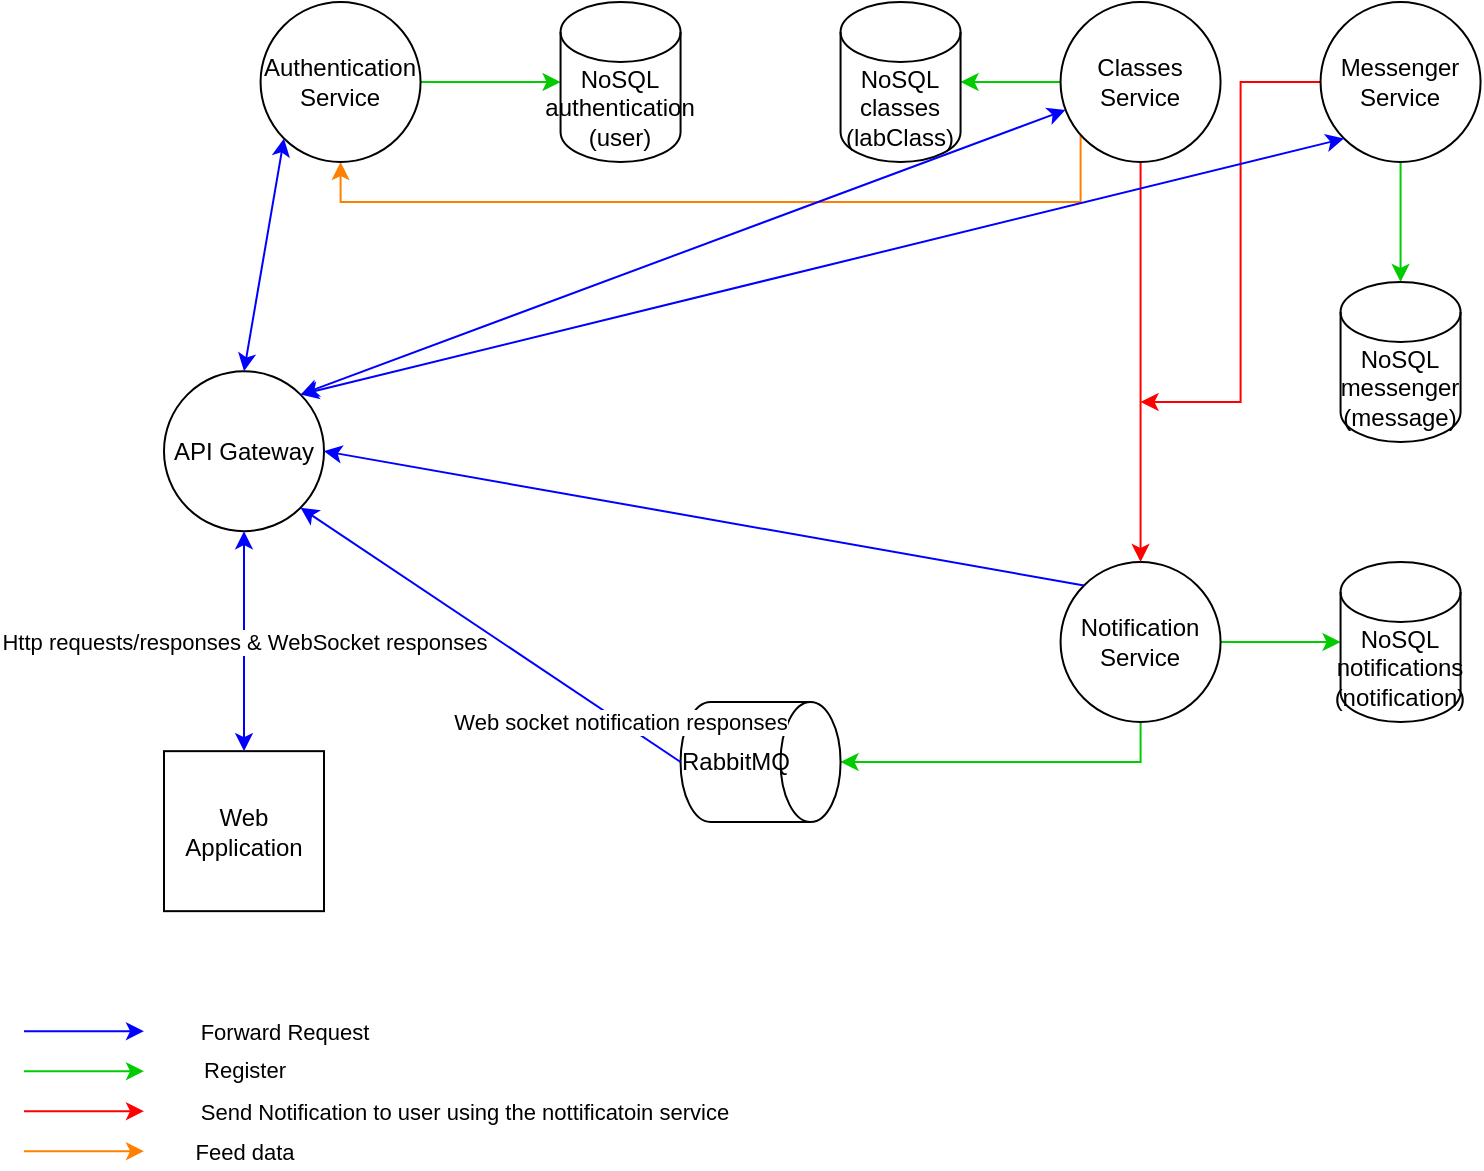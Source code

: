 <mxfile version="14.4.8" type="device"><diagram id="Ugpa981DZGLcJhUkgYvi" name="Page-1"><mxGraphModel dx="1363" dy="758" grid="1" gridSize="10" guides="1" tooltips="1" connect="1" arrows="1" fold="1" page="1" pageScale="1" pageWidth="850" pageHeight="1100" math="0" shadow="0"><root><mxCell id="0"/><mxCell id="1" parent="0"/><mxCell id="B8PJjzalVko8BQ4VdXJt-11" style="edgeStyle=orthogonalEdgeStyle;rounded=0;orthogonalLoop=1;jettySize=auto;html=1;entryX=0.5;entryY=0;entryDx=0;entryDy=0;entryPerimeter=0;strokeColor=#00CC00;" edge="1" parent="1" source="B8PJjzalVko8BQ4VdXJt-1" target="B8PJjzalVko8BQ4VdXJt-7"><mxGeometry relative="1" as="geometry"/></mxCell><mxCell id="B8PJjzalVko8BQ4VdXJt-20" style="edgeStyle=orthogonalEdgeStyle;rounded=0;orthogonalLoop=1;jettySize=auto;html=1;strokeColor=#FF0000;" edge="1" parent="1" source="B8PJjzalVko8BQ4VdXJt-1"><mxGeometry relative="1" as="geometry"><mxPoint x="648.28" y="220" as="targetPoint"/><Array as="points"><mxPoint x="698.28" y="60"/><mxPoint x="698.28" y="220"/></Array></mxGeometry></mxCell><mxCell id="B8PJjzalVko8BQ4VdXJt-1" value="Messenger&lt;br&gt;Service" style="ellipse;whiteSpace=wrap;html=1;aspect=fixed;" vertex="1" parent="1"><mxGeometry x="738.28" y="20" width="80" height="80" as="geometry"/></mxCell><mxCell id="B8PJjzalVko8BQ4VdXJt-31" value="" style="edgeStyle=orthogonalEdgeStyle;rounded=0;orthogonalLoop=1;jettySize=auto;html=1;strokeColor=#00CC00;" edge="1" parent="1" source="B8PJjzalVko8BQ4VdXJt-2" target="B8PJjzalVko8BQ4VdXJt-5"><mxGeometry relative="1" as="geometry"/></mxCell><mxCell id="B8PJjzalVko8BQ4VdXJt-32" style="edgeStyle=orthogonalEdgeStyle;rounded=0;orthogonalLoop=1;jettySize=auto;html=1;entryX=0.5;entryY=0;entryDx=0;entryDy=0;entryPerimeter=0;strokeColor=#00CC00;" edge="1" parent="1" source="B8PJjzalVko8BQ4VdXJt-2" target="B8PJjzalVko8BQ4VdXJt-14"><mxGeometry relative="1" as="geometry"><Array as="points"><mxPoint x="648.28" y="400"/></Array></mxGeometry></mxCell><mxCell id="B8PJjzalVko8BQ4VdXJt-2" value="Notification&lt;br&gt;Service" style="ellipse;whiteSpace=wrap;html=1;aspect=fixed;" vertex="1" parent="1"><mxGeometry x="608.28" y="300" width="80" height="80" as="geometry"/></mxCell><mxCell id="B8PJjzalVko8BQ4VdXJt-13" style="edgeStyle=orthogonalEdgeStyle;rounded=0;orthogonalLoop=1;jettySize=auto;html=1;entryX=1;entryY=0.5;entryDx=0;entryDy=0;entryPerimeter=0;strokeColor=#00CC00;" edge="1" parent="1" source="B8PJjzalVko8BQ4VdXJt-3" target="B8PJjzalVko8BQ4VdXJt-8"><mxGeometry relative="1" as="geometry"/></mxCell><mxCell id="B8PJjzalVko8BQ4VdXJt-19" style="edgeStyle=orthogonalEdgeStyle;rounded=0;orthogonalLoop=1;jettySize=auto;html=1;entryX=0.5;entryY=0;entryDx=0;entryDy=0;strokeColor=#FF0000;" edge="1" parent="1" source="B8PJjzalVko8BQ4VdXJt-3" target="B8PJjzalVko8BQ4VdXJt-2"><mxGeometry relative="1" as="geometry"/></mxCell><mxCell id="B8PJjzalVko8BQ4VdXJt-26" style="edgeStyle=orthogonalEdgeStyle;rounded=0;orthogonalLoop=1;jettySize=auto;html=1;strokeColor=#FF8000;entryX=0.5;entryY=1;entryDx=0;entryDy=0;" edge="1" parent="1" source="B8PJjzalVko8BQ4VdXJt-3" target="B8PJjzalVko8BQ4VdXJt-4"><mxGeometry relative="1" as="geometry"><mxPoint x="608.28" y="130" as="targetPoint"/><Array as="points"><mxPoint x="618.28" y="120"/><mxPoint x="248.28" y="120"/></Array></mxGeometry></mxCell><mxCell id="B8PJjzalVko8BQ4VdXJt-3" value="Classes&lt;br&gt;Service" style="ellipse;whiteSpace=wrap;html=1;aspect=fixed;" vertex="1" parent="1"><mxGeometry x="608.28" y="20" width="80" height="80" as="geometry"/></mxCell><mxCell id="B8PJjzalVko8BQ4VdXJt-10" style="edgeStyle=orthogonalEdgeStyle;rounded=0;orthogonalLoop=1;jettySize=auto;html=1;entryX=0;entryY=0.5;entryDx=0;entryDy=0;entryPerimeter=0;strokeColor=#00CC00;" edge="1" parent="1" source="B8PJjzalVko8BQ4VdXJt-4" target="B8PJjzalVko8BQ4VdXJt-6"><mxGeometry relative="1" as="geometry"/></mxCell><mxCell id="B8PJjzalVko8BQ4VdXJt-4" value="Authentication&lt;br&gt;Service" style="ellipse;whiteSpace=wrap;html=1;aspect=fixed;" vertex="1" parent="1"><mxGeometry x="208.28" y="20" width="80" height="80" as="geometry"/></mxCell><mxCell id="B8PJjzalVko8BQ4VdXJt-5" value="NoSQL&lt;br&gt;notifications&lt;br&gt;(notification)" style="shape=cylinder3;whiteSpace=wrap;html=1;boundedLbl=1;backgroundOutline=1;size=15;" vertex="1" parent="1"><mxGeometry x="748.28" y="300" width="60" height="80" as="geometry"/></mxCell><mxCell id="B8PJjzalVko8BQ4VdXJt-6" value="NoSQL&lt;br&gt;authentication&lt;br&gt;(user)" style="shape=cylinder3;whiteSpace=wrap;html=1;boundedLbl=1;backgroundOutline=1;size=15;" vertex="1" parent="1"><mxGeometry x="358.28" y="20" width="60" height="80" as="geometry"/></mxCell><mxCell id="B8PJjzalVko8BQ4VdXJt-7" value="NoSQL&lt;br&gt;messenger&lt;br&gt;(message)" style="shape=cylinder3;whiteSpace=wrap;html=1;boundedLbl=1;backgroundOutline=1;size=15;" vertex="1" parent="1"><mxGeometry x="748.28" y="160" width="60" height="80" as="geometry"/></mxCell><mxCell id="B8PJjzalVko8BQ4VdXJt-8" value="NoSQL&lt;br&gt;classes&lt;br&gt;(labClass)" style="shape=cylinder3;whiteSpace=wrap;html=1;boundedLbl=1;backgroundOutline=1;size=15;" vertex="1" parent="1"><mxGeometry x="498.28" y="20" width="60" height="80" as="geometry"/></mxCell><mxCell id="B8PJjzalVko8BQ4VdXJt-14" value="RabbitMQ" style="shape=cylinder3;whiteSpace=wrap;html=1;boundedLbl=1;backgroundOutline=1;size=15;direction=south;" vertex="1" parent="1"><mxGeometry x="418.28" y="370" width="80" height="60" as="geometry"/></mxCell><mxCell id="B8PJjzalVko8BQ4VdXJt-24" value="Web&lt;br&gt;Application" style="whiteSpace=wrap;html=1;aspect=fixed;fillColor=none;" vertex="1" parent="1"><mxGeometry x="160" y="394.58" width="80" height="80" as="geometry"/></mxCell><mxCell id="B8PJjzalVko8BQ4VdXJt-25" value="API Gateway" style="ellipse;whiteSpace=wrap;html=1;aspect=fixed;fillColor=none;" vertex="1" parent="1"><mxGeometry x="160" y="204.58" width="80" height="80" as="geometry"/></mxCell><mxCell id="B8PJjzalVko8BQ4VdXJt-27" value="" style="endArrow=classic;startArrow=classic;html=1;strokeColor=#0000FF;exitX=0.5;exitY=0;exitDx=0;exitDy=0;entryX=0;entryY=1;entryDx=0;entryDy=0;" edge="1" parent="1" source="B8PJjzalVko8BQ4VdXJt-25" target="B8PJjzalVko8BQ4VdXJt-4"><mxGeometry width="50" height="50" relative="1" as="geometry"><mxPoint x="199.996" y="321.716" as="sourcePoint"/><mxPoint x="198.28" y="120" as="targetPoint"/></mxGeometry></mxCell><mxCell id="B8PJjzalVko8BQ4VdXJt-29" value="" style="endArrow=classic;startArrow=classic;html=1;strokeColor=#0000FF;exitX=1;exitY=0;exitDx=0;exitDy=0;" edge="1" parent="1" source="B8PJjzalVko8BQ4VdXJt-25" target="B8PJjzalVko8BQ4VdXJt-3"><mxGeometry width="50" height="50" relative="1" as="geometry"><mxPoint x="256.564" y="321.716" as="sourcePoint"/><mxPoint x="578.28" y="370" as="targetPoint"/></mxGeometry></mxCell><mxCell id="B8PJjzalVko8BQ4VdXJt-30" value="" style="endArrow=classic;startArrow=classic;html=1;strokeColor=#0000FF;entryX=0;entryY=1;entryDx=0;entryDy=0;exitX=1;exitY=0;exitDx=0;exitDy=0;" edge="1" parent="1" source="B8PJjzalVko8BQ4VdXJt-25" target="B8PJjzalVko8BQ4VdXJt-1"><mxGeometry width="50" height="50" relative="1" as="geometry"><mxPoint x="268.28" y="350" as="sourcePoint"/><mxPoint x="578.28" y="370" as="targetPoint"/></mxGeometry></mxCell><mxCell id="B8PJjzalVko8BQ4VdXJt-33" value="Http requests/responses &amp;amp; WebSocket responses" style="endArrow=classic;startArrow=classic;html=1;exitX=0.5;exitY=0;exitDx=0;exitDy=0;entryX=0.5;entryY=1;entryDx=0;entryDy=0;strokeColor=#0000FF;" edge="1" parent="1" source="B8PJjzalVko8BQ4VdXJt-24" target="B8PJjzalVko8BQ4VdXJt-25"><mxGeometry width="50" height="50" relative="1" as="geometry"><mxPoint x="460" y="314.58" as="sourcePoint"/><mxPoint x="510" y="264.58" as="targetPoint"/></mxGeometry></mxCell><mxCell id="B8PJjzalVko8BQ4VdXJt-34" value="" style="endArrow=classic;html=1;strokeColor=#0000FF;exitX=0.5;exitY=1;exitDx=0;exitDy=0;exitPerimeter=0;entryX=1;entryY=1;entryDx=0;entryDy=0;" edge="1" parent="1" source="B8PJjzalVko8BQ4VdXJt-14" target="B8PJjzalVko8BQ4VdXJt-25"><mxGeometry width="50" height="50" relative="1" as="geometry"><mxPoint x="528.28" y="420" as="sourcePoint"/><mxPoint x="265.28" y="365" as="targetPoint"/></mxGeometry></mxCell><mxCell id="B8PJjzalVko8BQ4VdXJt-42" value="Web socket notification responses" style="edgeLabel;html=1;align=center;verticalAlign=middle;resizable=0;points=[];" vertex="1" connectable="0" parent="B8PJjzalVko8BQ4VdXJt-34"><mxGeometry x="-0.087" y="-2" relative="1" as="geometry"><mxPoint x="55.46" y="39.59" as="offset"/></mxGeometry></mxCell><mxCell id="B8PJjzalVko8BQ4VdXJt-35" value="Forward Request" style="endArrow=classic;html=1;strokeColor=#0000FF;" edge="1" parent="1"><mxGeometry x="1" y="70" width="50" height="50" relative="1" as="geometry"><mxPoint x="90" y="534.58" as="sourcePoint"/><mxPoint x="150" y="534.58" as="targetPoint"/><mxPoint x="70" y="70" as="offset"/></mxGeometry></mxCell><mxCell id="B8PJjzalVko8BQ4VdXJt-36" value="" style="endArrow=classic;html=1;strokeColor=#00CC00;" edge="1" parent="1"><mxGeometry width="50" height="50" relative="1" as="geometry"><mxPoint x="90" y="554.58" as="sourcePoint"/><mxPoint x="150" y="554.58" as="targetPoint"/></mxGeometry></mxCell><mxCell id="B8PJjzalVko8BQ4VdXJt-40" value="Register" style="edgeLabel;html=1;align=center;verticalAlign=middle;resizable=0;points=[];" vertex="1" connectable="0" parent="B8PJjzalVko8BQ4VdXJt-36"><mxGeometry x="0.298" y="1" relative="1" as="geometry"><mxPoint x="70.83" as="offset"/></mxGeometry></mxCell><mxCell id="B8PJjzalVko8BQ4VdXJt-37" value="Send Notification to user using the nottificatoin service" style="endArrow=classic;html=1;strokeColor=#FF0000;" edge="1" parent="1"><mxGeometry x="1" y="160" width="50" height="50" relative="1" as="geometry"><mxPoint x="90" y="574.58" as="sourcePoint"/><mxPoint x="150" y="574.58" as="targetPoint"/><mxPoint x="160" y="160" as="offset"/></mxGeometry></mxCell><mxCell id="B8PJjzalVko8BQ4VdXJt-38" value="Feed data" style="endArrow=classic;html=1;strokeColor=#FF8000;" edge="1" parent="1"><mxGeometry x="1" y="50" width="50" height="50" relative="1" as="geometry"><mxPoint x="90" y="594.58" as="sourcePoint"/><mxPoint x="150" y="594.58" as="targetPoint"/><Array as="points"><mxPoint x="120" y="594.58"/></Array><mxPoint x="50" y="50" as="offset"/></mxGeometry></mxCell><mxCell id="B8PJjzalVko8BQ4VdXJt-41" value="" style="endArrow=classic;html=1;strokeColor=#0000FF;entryX=1;entryY=0.5;entryDx=0;entryDy=0;exitX=0;exitY=0;exitDx=0;exitDy=0;" edge="1" parent="1" source="B8PJjzalVko8BQ4VdXJt-2" target="B8PJjzalVko8BQ4VdXJt-25"><mxGeometry width="50" height="50" relative="1" as="geometry"><mxPoint x="528.28" y="420" as="sourcePoint"/><mxPoint x="268.28" y="350" as="targetPoint"/></mxGeometry></mxCell></root></mxGraphModel></diagram></mxfile>